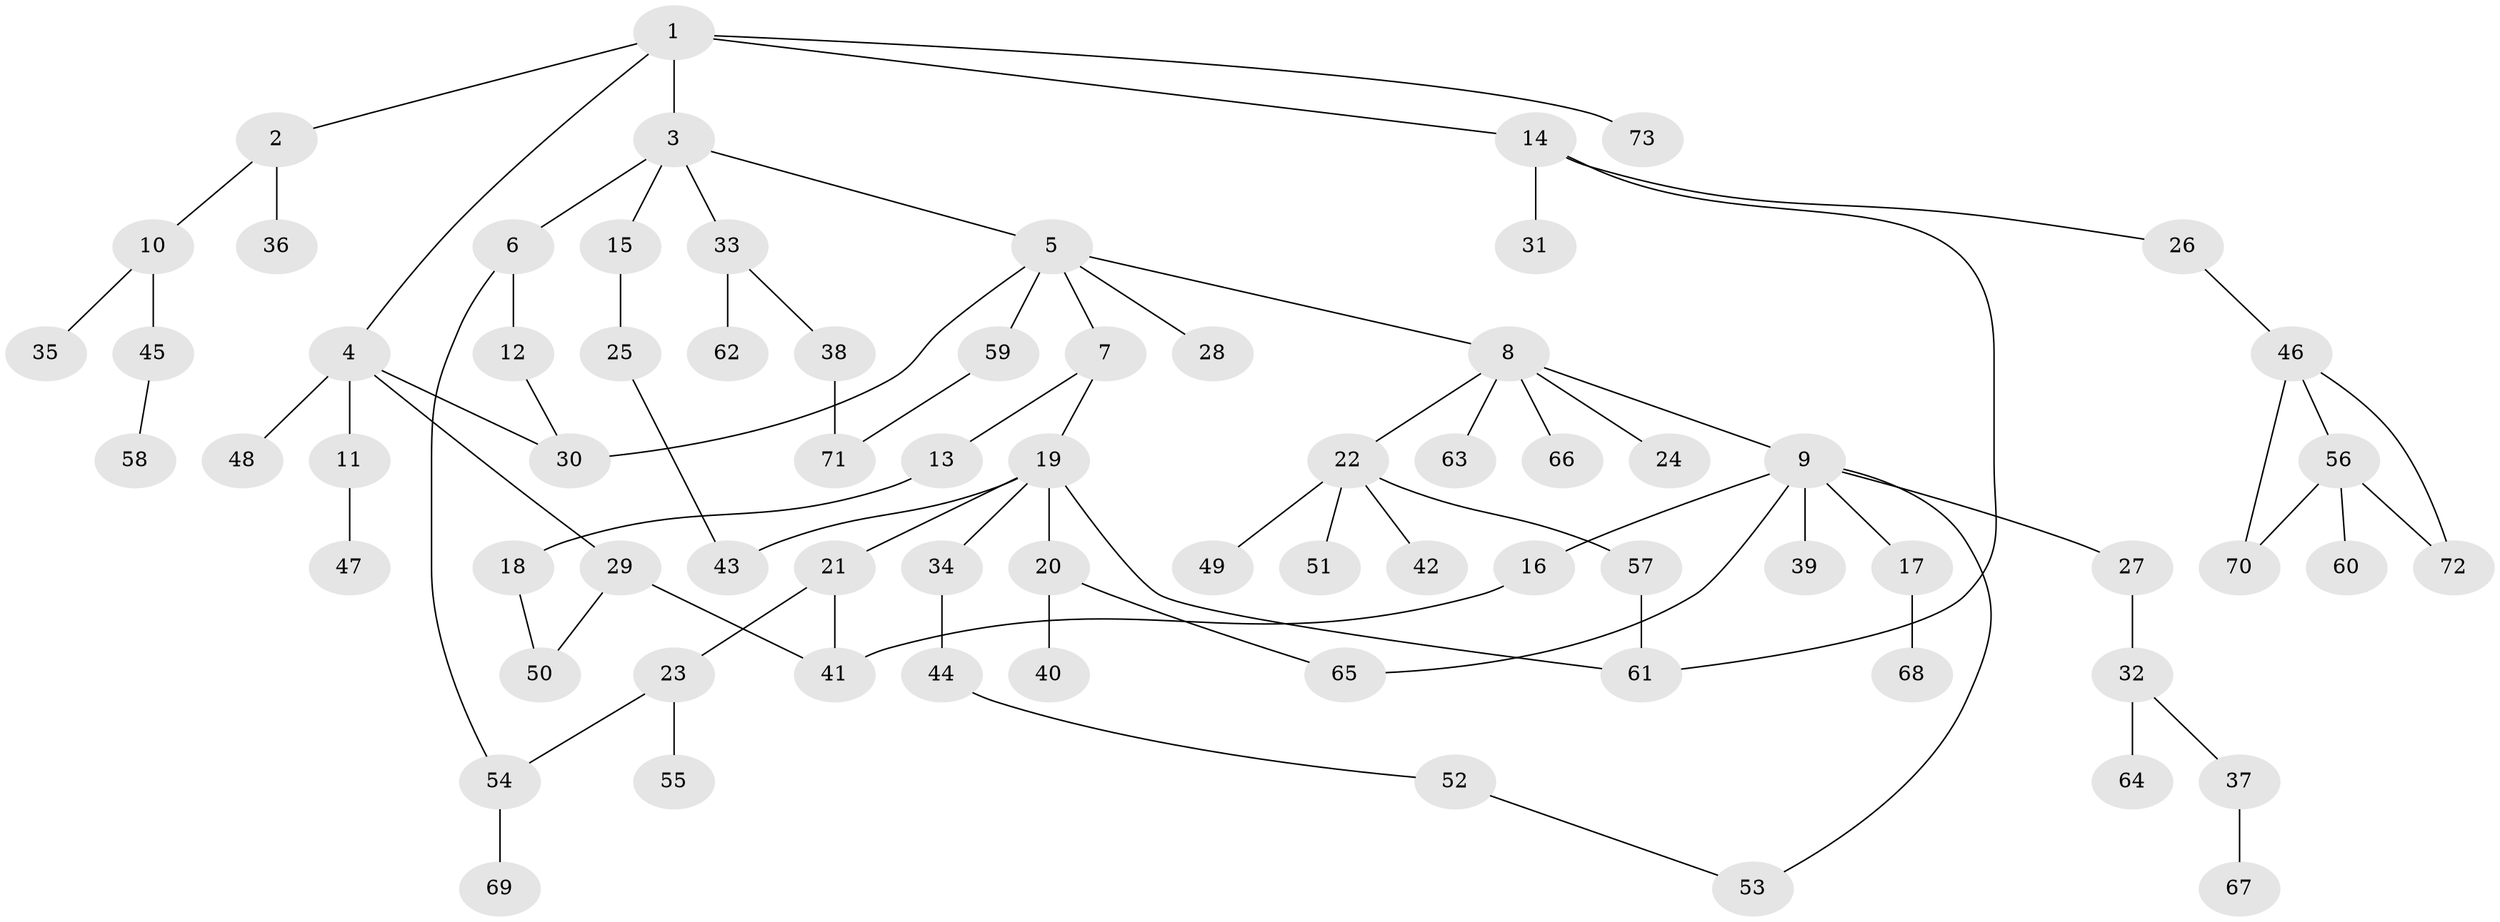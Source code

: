 // Generated by graph-tools (version 1.1) at 2025/25/03/09/25 03:25:34]
// undirected, 73 vertices, 86 edges
graph export_dot {
graph [start="1"]
  node [color=gray90,style=filled];
  1;
  2;
  3;
  4;
  5;
  6;
  7;
  8;
  9;
  10;
  11;
  12;
  13;
  14;
  15;
  16;
  17;
  18;
  19;
  20;
  21;
  22;
  23;
  24;
  25;
  26;
  27;
  28;
  29;
  30;
  31;
  32;
  33;
  34;
  35;
  36;
  37;
  38;
  39;
  40;
  41;
  42;
  43;
  44;
  45;
  46;
  47;
  48;
  49;
  50;
  51;
  52;
  53;
  54;
  55;
  56;
  57;
  58;
  59;
  60;
  61;
  62;
  63;
  64;
  65;
  66;
  67;
  68;
  69;
  70;
  71;
  72;
  73;
  1 -- 2;
  1 -- 3;
  1 -- 4;
  1 -- 14;
  1 -- 73;
  2 -- 10;
  2 -- 36;
  3 -- 5;
  3 -- 6;
  3 -- 15;
  3 -- 33;
  4 -- 11;
  4 -- 29;
  4 -- 48;
  4 -- 30;
  5 -- 7;
  5 -- 8;
  5 -- 28;
  5 -- 59;
  5 -- 30;
  6 -- 12;
  6 -- 54;
  7 -- 13;
  7 -- 19;
  8 -- 9;
  8 -- 22;
  8 -- 24;
  8 -- 63;
  8 -- 66;
  9 -- 16;
  9 -- 17;
  9 -- 27;
  9 -- 39;
  9 -- 53;
  9 -- 65;
  10 -- 35;
  10 -- 45;
  11 -- 47;
  12 -- 30;
  13 -- 18;
  14 -- 26;
  14 -- 31;
  14 -- 61;
  15 -- 25;
  16 -- 41;
  17 -- 68;
  18 -- 50;
  19 -- 20;
  19 -- 21;
  19 -- 34;
  19 -- 43;
  19 -- 61;
  20 -- 40;
  20 -- 65;
  21 -- 23;
  21 -- 41;
  22 -- 42;
  22 -- 49;
  22 -- 51;
  22 -- 57;
  23 -- 55;
  23 -- 54;
  25 -- 43;
  26 -- 46;
  27 -- 32;
  29 -- 41;
  29 -- 50;
  32 -- 37;
  32 -- 64;
  33 -- 38;
  33 -- 62;
  34 -- 44;
  37 -- 67;
  38 -- 71;
  44 -- 52;
  45 -- 58;
  46 -- 56;
  46 -- 70;
  46 -- 72;
  52 -- 53;
  54 -- 69;
  56 -- 60;
  56 -- 72;
  56 -- 70;
  57 -- 61;
  59 -- 71;
}
